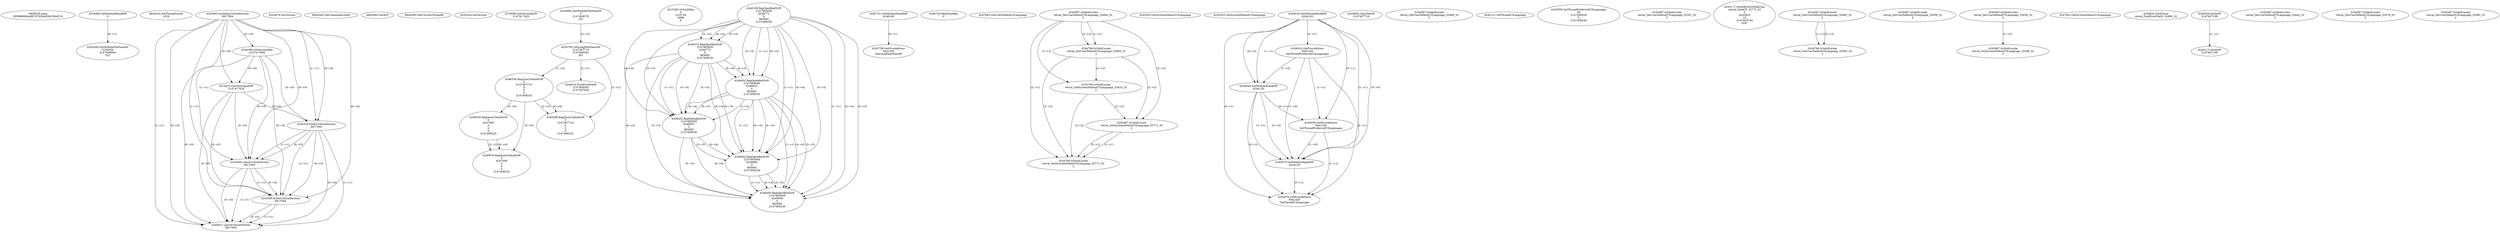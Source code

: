 // Global SCDG with merge call
digraph {
	0 [label="6850628.main
005989906a4f97d702b463f4258af216"]
	1 [label="4254480.GetModuleHandleW
0"]
	2 [label="6844434.SetThreadLocale
1024"]
	3 [label="4243965.InitializeCriticalSection
6917004"]
	4 [label="4243979.GetVersion
"]
	5 [label="4250188.GetSystemInfo
2147417660"]
	3 -> 5 [label="(0-->0)"]
	6 [label="6844540.GetCommandLineW
"]
	7 [label="4214413.GetStartupInfoW
2147417624"]
	3 -> 7 [label="(0-->0)"]
	5 -> 7 [label="(0-->0)"]
	8 [label="6844560.GetACP
"]
	9 [label="6844580.GetCurrentThreadId
"]
	10 [label="4250204.GetVersion
"]
	11 [label="4276690.GetVersionExW
2147417420"]
	12 [label="4243306.GetModuleFileNameW
4194304
2147408904
522"]
	1 -> 12 [label="(0-->1)"]
	13 [label="4248064.GetModuleFileNameW
0
2147408370
261"]
	14 [label="4215383.VirtualAlloc
0
1310704
4096
4"]
	15 [label="4246338.RegOpenKeyExW
2147483649
4246772
0
983065
2147408236"]
	16 [label="4245741.GetModuleHandleW
4246160"]
	17 [label="4245758.GetProcAddress
9441320
GetLongPathNameW"]
	16 -> 17 [label="(0-->1)"]
	18 [label="4245785.GetLongPathNameW
2147407710
2147406542
261"]
	13 -> 18 [label="(3-->3)"]
	19 [label="4246556.RegQueryValueExW
0
2147407710
0
0
0
2147408232"]
	18 -> 19 [label="(1-->2)"]
	20 [label="4246635.RegQueryValueExW
0
4247000
0
0
0
2147408232"]
	19 -> 20 [label="(6-->6)"]
	21 [label="4246722.RegCloseKey
0"]
	22 [label="4247883.GetUserDefaultUILanguage
"]
	23 [label="4245418.EnterCriticalSection
6917004"]
	3 -> 23 [label="(1-->1)"]
	3 -> 23 [label="(0-->0)"]
	5 -> 23 [label="(0-->0)"]
	7 -> 23 [label="(0-->0)"]
	24 [label="4245469.LeaveCriticalSection
6917004"]
	3 -> 24 [label="(1-->1)"]
	23 -> 24 [label="(1-->1)"]
	3 -> 24 [label="(0-->0)"]
	5 -> 24 [label="(0-->0)"]
	7 -> 24 [label="(0-->0)"]
	23 -> 24 [label="(0-->0)"]
	25 [label="4245487.IsValidLocale
retval_GetUserDefaultUILanguage_32894_32
2"]
	26 [label="4244766.IsValidLocale
retval_GetUserDefaultUILanguage_32894_32
2"]
	25 -> 26 [label="(1-->1)"]
	25 -> 26 [label="(2-->2)"]
	27 [label="4245525.GetSystemDefaultUILanguage
"]
	28 [label="4245552.GetSystemDefaultUILanguage
"]
	29 [label="4244018.GetModuleHandleW
4244120"]
	30 [label="4244024.GetProcAddress
9441320
GetThreadPreferredUILanguages"]
	29 -> 30 [label="(0-->1)"]
	31 [label="4244044.GetModuleHandleW
4244120"]
	29 -> 31 [label="(1-->1)"]
	29 -> 31 [label="(0-->0)"]
	30 -> 31 [label="(1-->0)"]
	32 [label="4244050.GetProcAddress
9441320
SetThreadPreferredUILanguages"]
	29 -> 32 [label="(0-->1)"]
	30 -> 32 [label="(1-->1)"]
	31 -> 32 [label="(0-->1)"]
	33 [label="4244070.GetModuleHandleW
4244120"]
	29 -> 33 [label="(1-->1)"]
	31 -> 33 [label="(1-->1)"]
	29 -> 33 [label="(0-->0)"]
	30 -> 33 [label="(1-->0)"]
	31 -> 33 [label="(0-->0)"]
	32 -> 33 [label="(1-->0)"]
	34 [label="4244076.GetProcAddress
9441320
GetThreadUILanguage"]
	29 -> 34 [label="(0-->1)"]
	30 -> 34 [label="(1-->1)"]
	31 -> 34 [label="(0-->1)"]
	32 -> 34 [label="(1-->1)"]
	33 -> 34 [label="(0-->1)"]
	35 [label="4246372.RegOpenKeyExW
2147483650
4246772
0
983065
2147408236"]
	15 -> 35 [label="(2-->2)"]
	15 -> 35 [label="(4-->4)"]
	15 -> 35 [label="(5-->5)"]
	36 [label="4245683.CharNextW
2147407716"]
	37 [label="4246014.FindFirstFileW
2147406542
2147407064"]
	18 -> 37 [label="(2-->1)"]
	38 [label="4245487.IsValidLocale
retval_GetUserDefaultUILanguage_33499_32
2"]
	39 [label="4245121.GetThreadUILanguage
"]
	40 [label="4245059.GetThreadPreferredUILanguages
56
2147408200
0
2147408240"]
	41 [label="4246402.RegOpenKeyExW
2147483649
4246832
0
983065
2147408236"]
	15 -> 41 [label="(1-->1)"]
	15 -> 41 [label="(4-->4)"]
	35 -> 41 [label="(4-->4)"]
	15 -> 41 [label="(5-->5)"]
	35 -> 41 [label="(5-->5)"]
	42 [label="4246432.RegOpenKeyExW
2147483650
4246832
0
983065
2147408236"]
	35 -> 42 [label="(1-->1)"]
	41 -> 42 [label="(2-->2)"]
	15 -> 42 [label="(4-->4)"]
	35 -> 42 [label="(4-->4)"]
	41 -> 42 [label="(4-->4)"]
	15 -> 42 [label="(5-->5)"]
	35 -> 42 [label="(5-->5)"]
	41 -> 42 [label="(5-->5)"]
	43 [label="4246462.RegOpenKeyExW
2147483649
4246884
0
983065
2147408236"]
	15 -> 43 [label="(1-->1)"]
	41 -> 43 [label="(1-->1)"]
	15 -> 43 [label="(4-->4)"]
	35 -> 43 [label="(4-->4)"]
	41 -> 43 [label="(4-->4)"]
	42 -> 43 [label="(4-->4)"]
	15 -> 43 [label="(5-->5)"]
	35 -> 43 [label="(5-->5)"]
	41 -> 43 [label="(5-->5)"]
	42 -> 43 [label="(5-->5)"]
	44 [label="4246492.RegOpenKeyExW
2147483649
4246936
0
983065
2147408236"]
	15 -> 44 [label="(1-->1)"]
	41 -> 44 [label="(1-->1)"]
	43 -> 44 [label="(1-->1)"]
	15 -> 44 [label="(4-->4)"]
	35 -> 44 [label="(4-->4)"]
	41 -> 44 [label="(4-->4)"]
	42 -> 44 [label="(4-->4)"]
	43 -> 44 [label="(4-->4)"]
	15 -> 44 [label="(5-->5)"]
	35 -> 44 [label="(5-->5)"]
	41 -> 44 [label="(5-->5)"]
	42 -> 44 [label="(5-->5)"]
	43 -> 44 [label="(5-->5)"]
	45 [label="4246676.RegQueryValueExW
0
4247000
0
0
0
2147408232"]
	20 -> 45 [label="(2-->2)"]
	19 -> 45 [label="(6-->6)"]
	20 -> 45 [label="(6-->6)"]
	46 [label="4245487.IsValidLocale
retval_GetUserDefaultUILanguage_33397_32
2"]
	47 [label="4250171.MultiByteToWideChar
retval_GetACP_32773_32
0
4243924
10
2147403704
2047"]
	48 [label="4245487.IsValidLocale
retval_GetUserDefaultUILanguage_32965_32
2"]
	49 [label="4244766.IsValidLocale
retval_GetUserDefaultUILanguage_32965_32
2"]
	48 -> 49 [label="(1-->1)"]
	48 -> 49 [label="(2-->2)"]
	50 [label="4246599.RegQueryValueExW
0
2147407710
0
0
0
2147408232"]
	18 -> 50 [label="(1-->2)"]
	19 -> 50 [label="(2-->2)"]
	19 -> 50 [label="(6-->6)"]
	51 [label="4245487.IsValidLocale
retval_GetUserDefaultUILanguage_33059_32
2"]
	52 [label="4245487.IsValidLocale
retval_GetUserDefaultUILanguage_33056_32
2"]
	53 [label="4245580.EnterCriticalSection
6917004"]
	3 -> 53 [label="(1-->1)"]
	23 -> 53 [label="(1-->1)"]
	24 -> 53 [label="(1-->1)"]
	3 -> 53 [label="(0-->0)"]
	5 -> 53 [label="(0-->0)"]
	7 -> 53 [label="(0-->0)"]
	23 -> 53 [label="(0-->0)"]
	24 -> 53 [label="(0-->0)"]
	54 [label="4245621.LeaveCriticalSection
6917004"]
	3 -> 54 [label="(1-->1)"]
	23 -> 54 [label="(1-->1)"]
	24 -> 54 [label="(1-->1)"]
	53 -> 54 [label="(1-->1)"]
	3 -> 54 [label="(0-->0)"]
	5 -> 54 [label="(0-->0)"]
	7 -> 54 [label="(0-->0)"]
	23 -> 54 [label="(0-->0)"]
	24 -> 54 [label="(0-->0)"]
	53 -> 54 [label="(0-->0)"]
	55 [label="4247923.GetSystemDefaultUILanguage
"]
	56 [label="4245487.IsValidLocale
retval_GetSystemDefaultUILanguage_33369_32
2"]
	52 -> 56 [label="(2-->2)"]
	57 [label="4246032.FindClose
retval_FindFirstFileW_32906_32"]
	58 [label="4246044.lstrlenW
2147407108"]
	59 [label="4246113.lstrlenW
2147407108"]
	58 -> 59 [label="(1-->1)"]
	60 [label="4245487.IsValidLocale
retval_GetUserDefaultUILanguage_33442_32
2"]
	61 [label="4245487.IsValidLocale
retval_GetUserDefaultUILanguage_33376_32
2"]
	62 [label="4245487.IsValidLocale
retval_GetUserDefaultUILanguage_33565_32
2"]
	63 [label="4244766.IsValidLocale
retval_GetSystemDefaultUILanguage_33423_32
2"]
	25 -> 63 [label="(2-->2)"]
	26 -> 63 [label="(2-->2)"]
	64 [label="4245487.IsValidLocale
retval_GetSystemDefaultUILanguage_33771_32
2"]
	25 -> 64 [label="(2-->2)"]
	26 -> 64 [label="(2-->2)"]
	63 -> 64 [label="(2-->2)"]
	65 [label="4244766.IsValidLocale
retval_GetSystemDefaultUILanguage_33771_32
2"]
	64 -> 65 [label="(1-->1)"]
	25 -> 65 [label="(2-->2)"]
	26 -> 65 [label="(2-->2)"]
	63 -> 65 [label="(2-->2)"]
	64 -> 65 [label="(2-->2)"]
}
